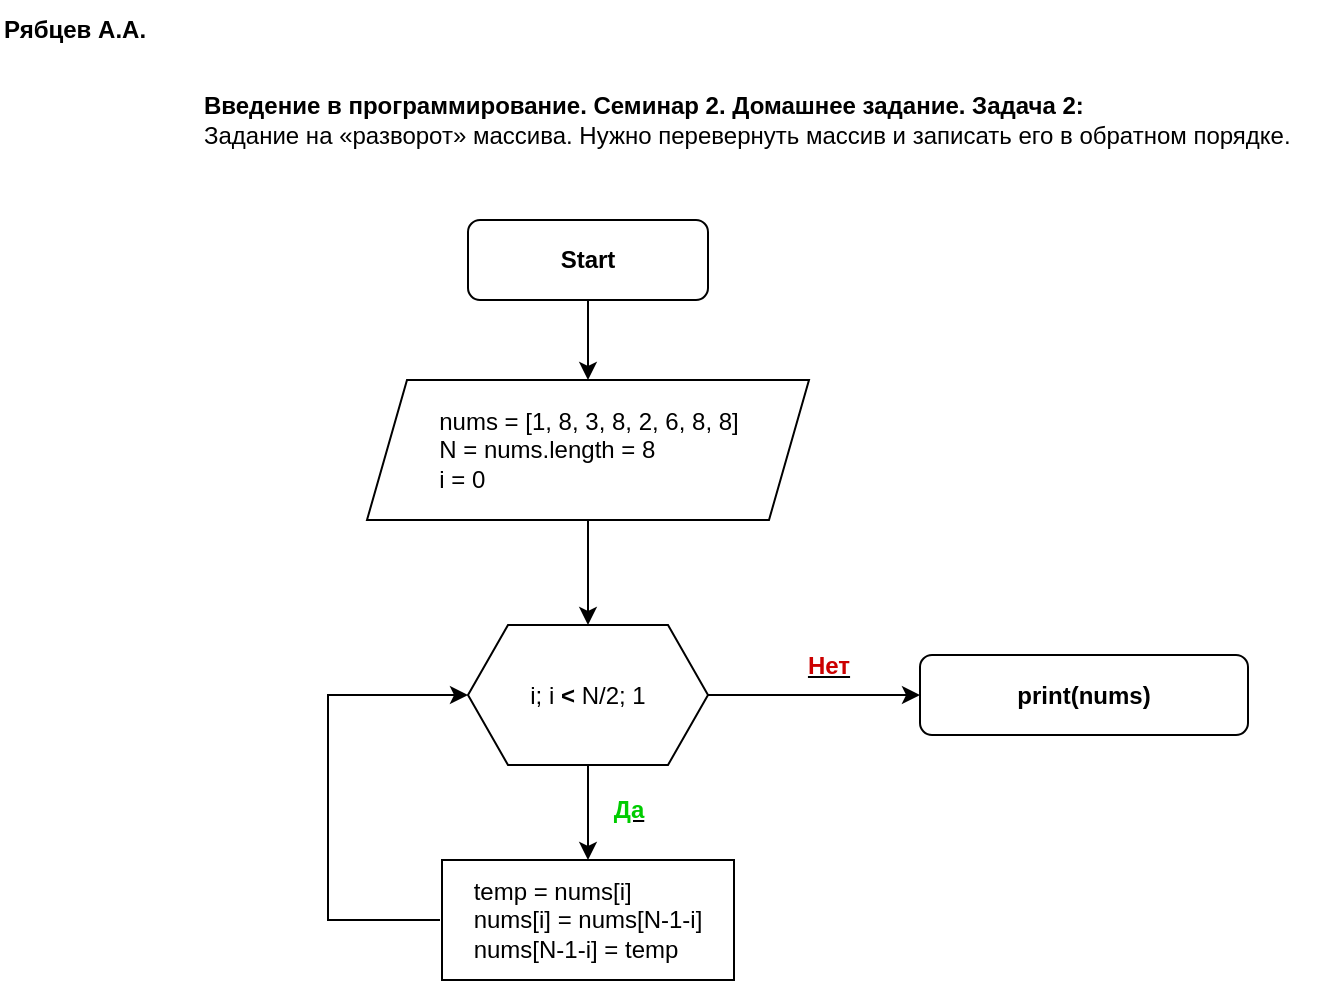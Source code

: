<mxfile version="20.7.3" type="github">
  <diagram id="C5RBs43oDa-KdzZeNtuy" name="Page-1">
    <mxGraphModel dx="1434" dy="756" grid="1" gridSize="10" guides="1" tooltips="1" connect="1" arrows="1" fold="1" page="1" pageScale="1" pageWidth="827" pageHeight="1169" math="0" shadow="0">
      <root>
        <mxCell id="WIyWlLk6GJQsqaUBKTNV-0" />
        <mxCell id="WIyWlLk6GJQsqaUBKTNV-1" parent="WIyWlLk6GJQsqaUBKTNV-0" />
        <mxCell id="lQhNjR4lgMlTLbbqgxDL-8" value="&lt;b&gt;Введение в программирование. Семинар 2. Домашнее задание. Задача 2:&lt;br&gt;&lt;/b&gt;&lt;div&gt;&lt;div&gt;Задание на «разворот» массива. Нужно перевернуть массив и&amp;nbsp;&lt;span style=&quot;background-color: initial;&quot;&gt;записать его в обратном порядке.&lt;/span&gt;&lt;/div&gt;&lt;/div&gt;" style="text;html=1;align=left;verticalAlign=middle;resizable=0;points=[];autosize=1;strokeColor=none;fillColor=none;" parent="WIyWlLk6GJQsqaUBKTNV-1" vertex="1">
          <mxGeometry x="120" y="50" width="570" height="40" as="geometry" />
        </mxCell>
        <mxCell id="lQhNjR4lgMlTLbbqgxDL-19" value="&lt;b&gt;Рябцев А.А.&lt;/b&gt;" style="text;html=1;align=left;verticalAlign=middle;resizable=0;points=[];autosize=1;strokeColor=none;fillColor=none;" parent="WIyWlLk6GJQsqaUBKTNV-1" vertex="1">
          <mxGeometry x="20" y="10" width="90" height="30" as="geometry" />
        </mxCell>
        <mxCell id="Qr2Irbd59sxccxW-SKQj-0" value="" style="edgeStyle=orthogonalEdgeStyle;rounded=0;orthogonalLoop=1;jettySize=auto;html=1;" edge="1" parent="WIyWlLk6GJQsqaUBKTNV-1" source="Qr2Irbd59sxccxW-SKQj-1" target="Qr2Irbd59sxccxW-SKQj-4">
          <mxGeometry relative="1" as="geometry" />
        </mxCell>
        <mxCell id="Qr2Irbd59sxccxW-SKQj-1" value="&lt;b&gt;Start&lt;/b&gt;" style="rounded=1;whiteSpace=wrap;html=1;fontSize=12;glass=0;strokeWidth=1;shadow=0;" vertex="1" parent="WIyWlLk6GJQsqaUBKTNV-1">
          <mxGeometry x="254" y="120" width="120" height="40" as="geometry" />
        </mxCell>
        <mxCell id="Qr2Irbd59sxccxW-SKQj-2" value="&lt;b&gt;print(nums)&lt;/b&gt;" style="rounded=1;whiteSpace=wrap;html=1;fontSize=12;glass=0;strokeWidth=1;shadow=0;" vertex="1" parent="WIyWlLk6GJQsqaUBKTNV-1">
          <mxGeometry x="480" y="337.5" width="164" height="40" as="geometry" />
        </mxCell>
        <mxCell id="Qr2Irbd59sxccxW-SKQj-31" value="" style="edgeStyle=orthogonalEdgeStyle;rounded=0;orthogonalLoop=1;jettySize=auto;html=1;" edge="1" parent="WIyWlLk6GJQsqaUBKTNV-1" source="Qr2Irbd59sxccxW-SKQj-4" target="Qr2Irbd59sxccxW-SKQj-29">
          <mxGeometry relative="1" as="geometry" />
        </mxCell>
        <mxCell id="Qr2Irbd59sxccxW-SKQj-4" value="&lt;div style=&quot;text-align: justify;&quot;&gt;&lt;span style=&quot;background-color: initial;&quot;&gt;nums = [1, 8, 3, 8, 2, 6, 8, 8]&lt;/span&gt;&lt;/div&gt;&lt;div style=&quot;text-align: justify;&quot;&gt;&lt;span style=&quot;background-color: initial;&quot;&gt;N = nums.length = 8&lt;/span&gt;&lt;/div&gt;&lt;div style=&quot;text-align: justify;&quot;&gt;&lt;span style=&quot;background-color: initial;&quot;&gt;i = 0&lt;/span&gt;&lt;/div&gt;" style="shape=parallelogram;perimeter=parallelogramPerimeter;whiteSpace=wrap;html=1;fixedSize=1;" vertex="1" parent="WIyWlLk6GJQsqaUBKTNV-1">
          <mxGeometry x="203.5" y="200" width="221" height="70" as="geometry" />
        </mxCell>
        <mxCell id="Qr2Irbd59sxccxW-SKQj-5" value="&lt;b&gt;&lt;u&gt;&lt;font color=&quot;#00cc00&quot;&gt;Да&lt;/font&gt;&lt;/u&gt;&lt;/b&gt;" style="text;html=1;align=center;verticalAlign=middle;resizable=0;points=[];autosize=1;strokeColor=none;fillColor=none;" vertex="1" parent="WIyWlLk6GJQsqaUBKTNV-1">
          <mxGeometry x="314" y="400" width="40" height="30" as="geometry" />
        </mxCell>
        <mxCell id="Qr2Irbd59sxccxW-SKQj-6" value="&lt;b&gt;&lt;u&gt;&lt;font color=&quot;#cc0000&quot;&gt;Нет&lt;/font&gt;&lt;/u&gt;&lt;/b&gt;" style="text;html=1;align=center;verticalAlign=middle;resizable=0;points=[];autosize=1;strokeColor=none;fillColor=none;" vertex="1" parent="WIyWlLk6GJQsqaUBKTNV-1">
          <mxGeometry x="414" y="328" width="40" height="30" as="geometry" />
        </mxCell>
        <mxCell id="Qr2Irbd59sxccxW-SKQj-7" style="edgeStyle=orthogonalEdgeStyle;rounded=0;orthogonalLoop=1;jettySize=auto;html=1;entryX=0;entryY=0.5;entryDx=0;entryDy=0;" edge="1" parent="WIyWlLk6GJQsqaUBKTNV-1" target="Qr2Irbd59sxccxW-SKQj-29">
          <mxGeometry relative="1" as="geometry">
            <Array as="points">
              <mxPoint x="184" y="470" />
              <mxPoint x="184" y="357" />
            </Array>
            <mxPoint x="212" y="357.5" as="targetPoint" />
            <mxPoint x="240" y="470" as="sourcePoint" />
          </mxGeometry>
        </mxCell>
        <mxCell id="Qr2Irbd59sxccxW-SKQj-34" value="" style="edgeStyle=orthogonalEdgeStyle;rounded=0;orthogonalLoop=1;jettySize=auto;html=1;" edge="1" parent="WIyWlLk6GJQsqaUBKTNV-1" source="Qr2Irbd59sxccxW-SKQj-29" target="Qr2Irbd59sxccxW-SKQj-2">
          <mxGeometry relative="1" as="geometry" />
        </mxCell>
        <mxCell id="Qr2Irbd59sxccxW-SKQj-36" value="" style="edgeStyle=orthogonalEdgeStyle;rounded=0;orthogonalLoop=1;jettySize=auto;html=1;" edge="1" parent="WIyWlLk6GJQsqaUBKTNV-1" source="Qr2Irbd59sxccxW-SKQj-29" target="Qr2Irbd59sxccxW-SKQj-35">
          <mxGeometry relative="1" as="geometry" />
        </mxCell>
        <mxCell id="Qr2Irbd59sxccxW-SKQj-29" value="&lt;div style=&quot;text-align: justify;&quot;&gt;&lt;span style=&quot;background-color: initial;&quot;&gt;i;&amp;nbsp;&lt;/span&gt;&lt;span style=&quot;background-color: initial;&quot;&gt;i &lt;b&gt;&amp;lt;&lt;/b&gt;&amp;nbsp;N/2;&amp;nbsp;&lt;/span&gt;&lt;span style=&quot;background-color: initial;&quot;&gt;1&lt;/span&gt;&lt;/div&gt;" style="shape=hexagon;perimeter=hexagonPerimeter2;whiteSpace=wrap;html=1;fixedSize=1;" vertex="1" parent="WIyWlLk6GJQsqaUBKTNV-1">
          <mxGeometry x="254" y="322.5" width="120" height="70" as="geometry" />
        </mxCell>
        <mxCell id="Qr2Irbd59sxccxW-SKQj-35" value="&lt;div style=&quot;text-align: justify;&quot;&gt;&lt;span style=&quot;background-color: initial;&quot;&gt;temp = nums[i]&lt;/span&gt;&lt;/div&gt;&lt;div style=&quot;text-align: justify;&quot;&gt;&lt;span style=&quot;background-color: initial;&quot;&gt;nums[i] = nums[N-1-i]&lt;/span&gt;&lt;/div&gt;&lt;div style=&quot;text-align: justify;&quot;&gt;&lt;span style=&quot;background-color: initial;&quot;&gt;nums[N-1-i] = temp&lt;/span&gt;&lt;/div&gt;" style="rounded=0;whiteSpace=wrap;html=1;" vertex="1" parent="WIyWlLk6GJQsqaUBKTNV-1">
          <mxGeometry x="241" y="440" width="146" height="60" as="geometry" />
        </mxCell>
      </root>
    </mxGraphModel>
  </diagram>
</mxfile>
